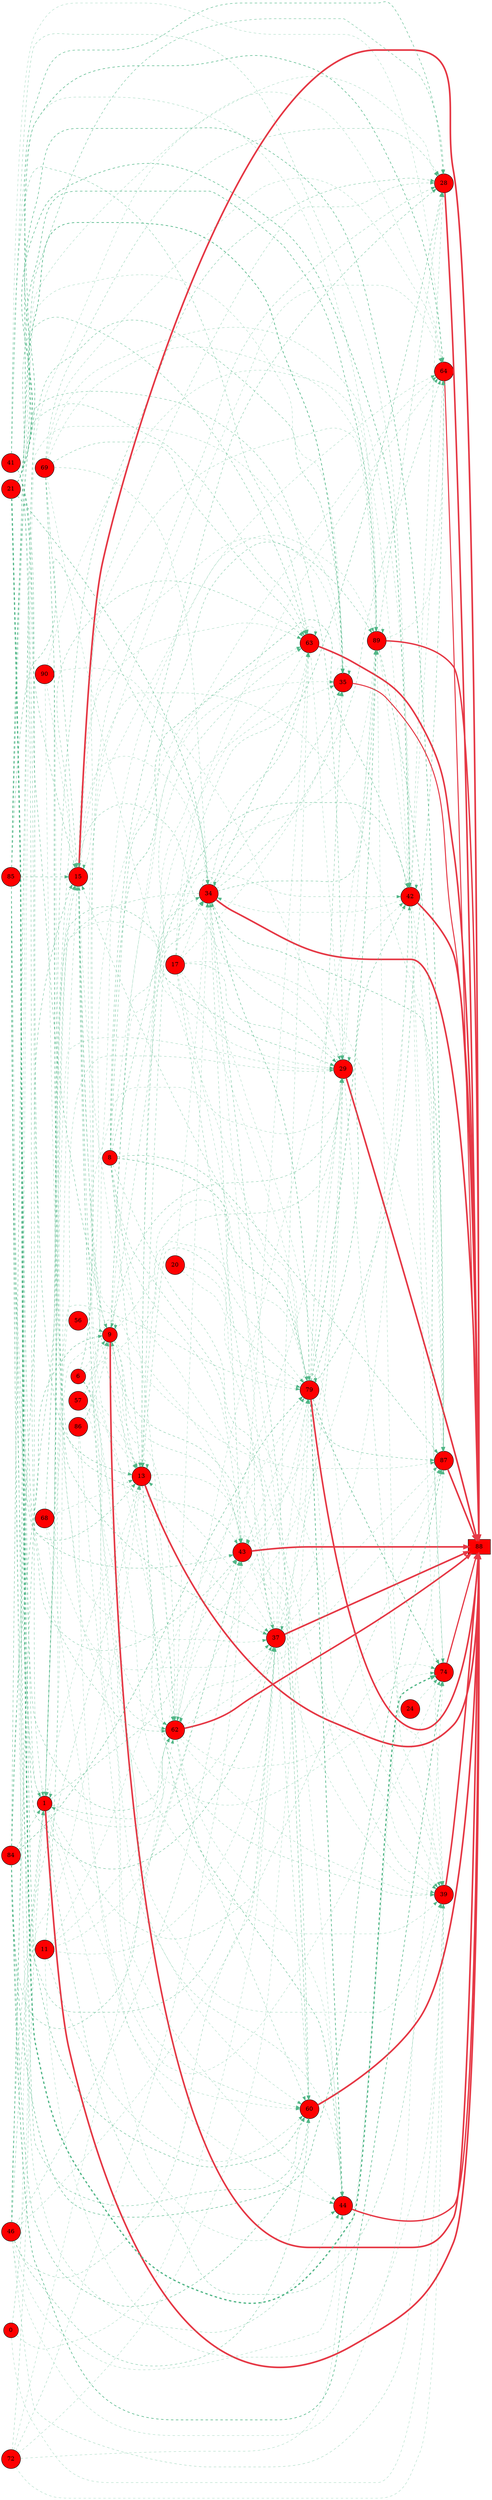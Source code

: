 digraph G{
rankdir=LR;
0 [style=filled, shape=circle, fillcolor="#fe0000", label="0"];
1 [style=filled, shape=circle, fillcolor="#fe0000", label="1"];
6 [style=filled, shape=circle, fillcolor="#fe0000", label="6"];
8 [style=filled, shape=circle, fillcolor="#fe0000", label="8"];
9 [style=filled, shape=circle, fillcolor="#fe0000", label="9"];
11 [style=filled, shape=circle, fillcolor="#fe0000", label="11"];
13 [style=filled, shape=circle, fillcolor="#fe0000", label="13"];
15 [style=filled, shape=circle, fillcolor="#fe0000", label="15"];
17 [style=filled, shape=circle, fillcolor="#fe0000", label="17"];
20 [style=filled, shape=circle, fillcolor="#fe0000", label="20"];
21 [style=filled, shape=circle, fillcolor="#fe0000", label="21"];
24 [style=filled, shape=circle, fillcolor="#fe0000", label="24"];
28 [style=filled, shape=circle, fillcolor="#fe0000", label="28"];
29 [style=filled, shape=circle, fillcolor="#fe0000", label="29"];
34 [style=filled, shape=circle, fillcolor="#fe0000", label="34"];
35 [style=filled, shape=circle, fillcolor="#fe0000", label="35"];
37 [style=filled, shape=circle, fillcolor="#fe0000", label="37"];
39 [style=filled, shape=circle, fillcolor="#fe0000", label="39"];
41 [style=filled, shape=circle, fillcolor="#fe0000", label="41"];
42 [style=filled, shape=circle, fillcolor="#fe0000", label="42"];
43 [style=filled, shape=circle, fillcolor="#fe0000", label="43"];
44 [style=filled, shape=circle, fillcolor="#fe0000", label="44"];
46 [style=filled, shape=circle, fillcolor="#fe0000", label="46"];
56 [style=filled, shape=circle, fillcolor="#fe0000", label="56"];
57 [style=filled, shape=circle, fillcolor="#fe0000", label="57"];
60 [style=filled, shape=circle, fillcolor="#fe0000", label="60"];
62 [style=filled, shape=circle, fillcolor="#fe0000", label="62"];
63 [style=filled, shape=circle, fillcolor="#fe0000", label="63"];
64 [style=filled, shape=circle, fillcolor="#fe0000", label="64"];
68 [style=filled, shape=circle, fillcolor="#fe0000", label="68"];
69 [style=filled, shape=circle, fillcolor="#fe0000", label="69"];
72 [style=filled, shape=circle, fillcolor="#fe0000", label="72"];
74 [style=filled, shape=circle, fillcolor="#fe0000", label="74"];
79 [style=filled, shape=circle, fillcolor="#fe0000", label="79"];
84 [style=filled, shape=circle, fillcolor="#fe0000", label="84"];
85 [style=filled, shape=circle, fillcolor="#fe0000", label="85"];
86 [style=filled, shape=circle, fillcolor="#fe0000", label="86"];
87 [style=filled, shape=circle, fillcolor="#fe0000", label="87"];
88 [style=filled, shape=box, fillcolor="#fe0000", label="88"];
89 [style=filled, shape=circle, fillcolor="#fe0000", label="89"];
90 [style=filled, shape=circle, fillcolor="#fe0000", label="90"];
15 -> 88 [color="#e63946",penwidth=4.00];
13 -> 88 [color="#e63946",penwidth=3.97];
1 -> 88 [color="#e63946",penwidth=3.97];
29 -> 88 [color="#e63946",penwidth=3.95];
60 -> 88 [color="#e63946",penwidth=3.93];
42 -> 88 [color="#e63946",penwidth=3.93];
34 -> 88 [color="#e63946",penwidth=3.91];
43 -> 88 [color="#e63946",penwidth=3.90];
9 -> 88 [color="#e63946",penwidth=3.90];
37 -> 88 [color="#e63946",penwidth=3.89];
79 -> 88 [color="#e63946",penwidth=3.86];
87 -> 88 [color="#e63946",penwidth=3.84];
63 -> 88 [color="#e63946",penwidth=3.84];
28 -> 88 [color="#e63946",penwidth=3.83];
39 -> 88 [color="#e63946",penwidth=3.75];
62 -> 88 [color="#e63946",penwidth=3.74];
89 -> 88 [color="#e63946",penwidth=3.39];
44 -> 88 [color="#e63946",penwidth=3.30];
74 -> 88 [color="#e63946",penwidth=2.91];
64 -> 88 [color="#e63946",penwidth=2.47];
35 -> 88 [color="#e63946",penwidth=2.43];
46 -> 1 [color="#52b788",style=dashed,penwidth=0.76];
21 -> 1 [color="#52b788",style=dashed,penwidth=0.74];
84 -> 1 [color="#52b788",style=dashed,penwidth=0.72];
41 -> 1 [color="#52b788",style=dashed,penwidth=0.69];
85 -> 1 [color="#52b788",style=dashed,penwidth=0.66];
1 -> 1 [color="#52b788",style=dashed,penwidth=0.64];
72 -> 1 [color="#52b788",style=dashed,penwidth=0.61];
34 -> 1 [color="#52b788",style=dashed,penwidth=0.59];
37 -> 1 [color="#52b788",style=dashed,penwidth=0.58];
29 -> 1 [color="#52b788",style=dashed,penwidth=0.55];
9 -> 1 [color="#52b788",style=dashed,penwidth=0.54];
13 -> 1 [color="#52b788",style=dashed,penwidth=0.51];
0 -> 1 [color="#52b788",style=dashed,penwidth=0.50];
84 -> 9 [color="#52b788",style=dashed,penwidth=0.96];
41 -> 9 [color="#52b788",style=dashed,penwidth=0.91];
37 -> 9 [color="#52b788",style=dashed,penwidth=0.77];
29 -> 9 [color="#52b788",style=dashed,penwidth=0.73];
9 -> 9 [color="#52b788",style=dashed,penwidth=0.72];
86 -> 9 [color="#52b788",style=dashed,penwidth=0.68];
43 -> 9 [color="#52b788",style=dashed,penwidth=0.62];
15 -> 9 [color="#52b788",style=dashed,penwidth=0.51];
57 -> 9 [color="#52b788",style=dashed,penwidth=0.50];
6 -> 9 [color="#52b788",style=dashed,penwidth=0.50];
56 -> 9 [color="#52b788",style=dashed,penwidth=0.50];
41 -> 13 [color="#52b788",style=dashed,penwidth=0.88];
85 -> 13 [color="#52b788",style=dashed,penwidth=0.84];
8 -> 13 [color="#52b788",style=dashed,penwidth=0.73];
9 -> 13 [color="#52b788",style=dashed,penwidth=0.69];
79 -> 13 [color="#52b788",style=dashed,penwidth=0.67];
13 -> 13 [color="#52b788",style=dashed,penwidth=0.67];
46 -> 13 [color="#52b788",style=dashed,penwidth=0.64];
37 -> 13 [color="#52b788",style=dashed,penwidth=0.53];
6 -> 13 [color="#52b788",style=dashed,penwidth=0.50];
68 -> 13 [color="#52b788",style=dashed,penwidth=0.50];
0 -> 13 [color="#52b788",style=dashed,penwidth=0.50];
63 -> 13 [color="#52b788",style=dashed,penwidth=0.50];
57 -> 13 [color="#52b788",style=dashed,penwidth=0.50];
84 -> 15 [color="#52b788",style=dashed,penwidth=0.90];
41 -> 15 [color="#52b788",style=dashed,penwidth=0.84];
69 -> 15 [color="#52b788",style=dashed,penwidth=0.81];
85 -> 15 [color="#52b788",style=dashed,penwidth=0.81];
1 -> 15 [color="#52b788",style=dashed,penwidth=0.78];
29 -> 15 [color="#52b788",style=dashed,penwidth=0.69];
79 -> 15 [color="#52b788",style=dashed,penwidth=0.67];
13 -> 15 [color="#52b788",style=dashed,penwidth=0.65];
11 -> 15 [color="#52b788",style=dashed,penwidth=0.56];
15 -> 15 [color="#52b788",style=dashed,penwidth=0.50];
68 -> 15 [color="#52b788",style=dashed,penwidth=0.50];
90 -> 15 [color="#52b788",style=dashed,penwidth=0.50];
21 -> 28 [color="#52b788",style=dashed,penwidth=1.12];
34 -> 28 [color="#52b788",style=dashed,penwidth=0.92];
85 -> 28 [color="#52b788",style=dashed,penwidth=0.89];
8 -> 28 [color="#52b788",style=dashed,penwidth=0.81];
1 -> 28 [color="#52b788",style=dashed,penwidth=0.78];
89 -> 28 [color="#52b788",style=dashed,penwidth=0.65];
69 -> 28 [color="#52b788",style=dashed,penwidth=0.64];
6 -> 28 [color="#52b788",style=dashed,penwidth=0.62];
15 -> 28 [color="#52b788",style=dashed,penwidth=0.59];
42 -> 28 [color="#52b788",style=dashed,penwidth=0.56];
46 -> 28 [color="#52b788",style=dashed,penwidth=0.50];
46 -> 29 [color="#52b788",style=dashed,penwidth=0.82];
85 -> 29 [color="#52b788",style=dashed,penwidth=0.80];
17 -> 29 [color="#52b788",style=dashed,penwidth=0.69];
29 -> 29 [color="#52b788",style=dashed,penwidth=0.67];
37 -> 29 [color="#52b788",style=dashed,penwidth=0.65];
13 -> 29 [color="#52b788",style=dashed,penwidth=0.63];
79 -> 29 [color="#52b788",style=dashed,penwidth=0.62];
11 -> 29 [color="#52b788",style=dashed,penwidth=0.58];
43 -> 29 [color="#52b788",style=dashed,penwidth=0.55];
68 -> 29 [color="#52b788",style=dashed,penwidth=0.50];
90 -> 29 [color="#52b788",style=dashed,penwidth=0.50];
63 -> 29 [color="#52b788",style=dashed,penwidth=0.50];
57 -> 29 [color="#52b788",style=dashed,penwidth=0.50];
21 -> 34 [color="#52b788",style=dashed,penwidth=1.04];
85 -> 34 [color="#52b788",style=dashed,penwidth=0.87];
34 -> 34 [color="#52b788",style=dashed,penwidth=0.81];
8 -> 34 [color="#52b788",style=dashed,penwidth=0.75];
13 -> 34 [color="#52b788",style=dashed,penwidth=0.69];
9 -> 34 [color="#52b788",style=dashed,penwidth=0.64];
69 -> 34 [color="#52b788",style=dashed,penwidth=0.59];
29 -> 34 [color="#52b788",style=dashed,penwidth=0.51];
15 -> 34 [color="#52b788",style=dashed,penwidth=0.50];
20 -> 34 [color="#52b788",style=dashed,penwidth=0.50];
42 -> 34 [color="#52b788",style=dashed,penwidth=0.50];
62 -> 34 [color="#52b788",style=dashed,penwidth=0.50];
17 -> 34 [color="#52b788",style=dashed,penwidth=0.50];
37 -> 34 [color="#52b788",style=dashed,penwidth=0.50];
21 -> 35 [color="#52b788",style=dashed,penwidth=1.64];
84 -> 35 [color="#52b788",style=dashed,penwidth=0.89];
79 -> 35 [color="#52b788",style=dashed,penwidth=0.77];
34 -> 35 [color="#52b788",style=dashed,penwidth=0.72];
8 -> 35 [color="#52b788",style=dashed,penwidth=0.50];
85 -> 35 [color="#52b788",style=dashed,penwidth=0.50];
35 -> 35 [color="#52b788",style=dashed,penwidth=0.50];
46 -> 35 [color="#52b788",style=dashed,penwidth=0.50];
17 -> 35 [color="#52b788",style=dashed,penwidth=0.50];
15 -> 35 [color="#52b788",style=dashed,penwidth=0.50];
9 -> 35 [color="#52b788",style=dashed,penwidth=0.50];
21 -> 37 [color="#52b788",style=dashed,penwidth=0.96];
69 -> 37 [color="#52b788",style=dashed,penwidth=0.84];
85 -> 37 [color="#52b788",style=dashed,penwidth=0.81];
8 -> 37 [color="#52b788",style=dashed,penwidth=0.70];
46 -> 37 [color="#52b788",style=dashed,penwidth=0.65];
62 -> 37 [color="#52b788",style=dashed,penwidth=0.54];
37 -> 37 [color="#52b788",style=dashed,penwidth=0.51];
11 -> 37 [color="#52b788",style=dashed,penwidth=0.50];
15 -> 37 [color="#52b788",style=dashed,penwidth=0.50];
6 -> 37 [color="#52b788",style=dashed,penwidth=0.50];
43 -> 37 [color="#52b788",style=dashed,penwidth=0.50];
68 -> 37 [color="#52b788",style=dashed,penwidth=0.50];
0 -> 37 [color="#52b788",style=dashed,penwidth=0.50];
90 -> 37 [color="#52b788",style=dashed,penwidth=0.50];
1 -> 39 [color="#52b788",style=dashed,penwidth=0.73];
8 -> 39 [color="#52b788",style=dashed,penwidth=0.64];
9 -> 39 [color="#52b788",style=dashed,penwidth=0.61];
29 -> 39 [color="#52b788",style=dashed,penwidth=0.60];
46 -> 39 [color="#52b788",style=dashed,penwidth=0.56];
79 -> 39 [color="#52b788",style=dashed,penwidth=0.56];
20 -> 39 [color="#52b788",style=dashed,penwidth=0.51];
72 -> 39 [color="#52b788",style=dashed,penwidth=0.50];
62 -> 39 [color="#52b788",style=dashed,penwidth=0.50];
17 -> 39 [color="#52b788",style=dashed,penwidth=0.50];
15 -> 39 [color="#52b788",style=dashed,penwidth=0.50];
6 -> 39 [color="#52b788",style=dashed,penwidth=0.50];
37 -> 39 [color="#52b788",style=dashed,penwidth=0.50];
11 -> 39 [color="#52b788",style=dashed,penwidth=0.50];
42 -> 39 [color="#52b788",style=dashed,penwidth=0.50];
0 -> 39 [color="#52b788",style=dashed,penwidth=0.50];
21 -> 42 [color="#52b788",style=dashed,penwidth=1.30];
8 -> 42 [color="#52b788",style=dashed,penwidth=0.95];
79 -> 42 [color="#52b788",style=dashed,penwidth=0.91];
13 -> 42 [color="#52b788",style=dashed,penwidth=0.88];
41 -> 42 [color="#52b788",style=dashed,penwidth=0.61];
42 -> 42 [color="#52b788",style=dashed,penwidth=0.58];
9 -> 42 [color="#52b788",style=dashed,penwidth=0.57];
69 -> 42 [color="#52b788",style=dashed,penwidth=0.52];
29 -> 42 [color="#52b788",style=dashed,penwidth=0.50];
89 -> 42 [color="#52b788",style=dashed,penwidth=0.50];
37 -> 42 [color="#52b788",style=dashed,penwidth=0.50];
90 -> 42 [color="#52b788",style=dashed,penwidth=0.50];
21 -> 43 [color="#52b788",style=dashed,penwidth=0.83];
84 -> 43 [color="#52b788",style=dashed,penwidth=0.80];
69 -> 43 [color="#52b788",style=dashed,penwidth=0.72];
85 -> 43 [color="#52b788",style=dashed,penwidth=0.71];
1 -> 43 [color="#52b788",style=dashed,penwidth=0.69];
34 -> 43 [color="#52b788",style=dashed,penwidth=0.66];
46 -> 43 [color="#52b788",style=dashed,penwidth=0.63];
8 -> 43 [color="#52b788",style=dashed,penwidth=0.61];
72 -> 43 [color="#52b788",style=dashed,penwidth=0.57];
79 -> 43 [color="#52b788",style=dashed,penwidth=0.57];
13 -> 43 [color="#52b788",style=dashed,penwidth=0.56];
11 -> 43 [color="#52b788",style=dashed,penwidth=0.50];
15 -> 43 [color="#52b788",style=dashed,penwidth=0.50];
43 -> 43 [color="#52b788",style=dashed,penwidth=0.50];
79 -> 44 [color="#52b788",style=dashed,penwidth=1.68];
13 -> 44 [color="#52b788",style=dashed,penwidth=1.04];
85 -> 44 [color="#52b788",style=dashed,penwidth=0.61];
15 -> 44 [color="#52b788",style=dashed,penwidth=0.57];
1 -> 44 [color="#52b788",style=dashed,penwidth=0.51];
6 -> 44 [color="#52b788",style=dashed,penwidth=0.50];
46 -> 44 [color="#52b788",style=dashed,penwidth=0.50];
17 -> 44 [color="#52b788",style=dashed,penwidth=0.50];
86 -> 44 [color="#52b788",style=dashed,penwidth=0.50];
62 -> 44 [color="#52b788",style=dashed,penwidth=0.50];
21 -> 60 [color="#52b788",style=dashed,penwidth=1.03];
84 -> 60 [color="#52b788",style=dashed,penwidth=0.99];
85 -> 60 [color="#52b788",style=dashed,penwidth=0.86];
34 -> 60 [color="#52b788",style=dashed,penwidth=0.82];
46 -> 60 [color="#52b788",style=dashed,penwidth=0.81];
17 -> 60 [color="#52b788",style=dashed,penwidth=0.68];
62 -> 60 [color="#52b788",style=dashed,penwidth=0.66];
37 -> 60 [color="#52b788",style=dashed,penwidth=0.64];
11 -> 60 [color="#52b788",style=dashed,penwidth=0.59];
86 -> 60 [color="#52b788",style=dashed,penwidth=0.57];
43 -> 60 [color="#52b788",style=dashed,penwidth=0.53];
68 -> 60 [color="#52b788",style=dashed,penwidth=0.50];
57 -> 60 [color="#52b788",style=dashed,penwidth=0.50];
21 -> 62 [color="#52b788",style=dashed,penwidth=0.81];
41 -> 62 [color="#52b788",style=dashed,penwidth=0.72];
1 -> 62 [color="#52b788",style=dashed,penwidth=0.66];
69 -> 62 [color="#52b788",style=dashed,penwidth=0.62];
8 -> 62 [color="#52b788",style=dashed,penwidth=0.58];
9 -> 62 [color="#52b788",style=dashed,penwidth=0.55];
13 -> 62 [color="#52b788",style=dashed,penwidth=0.53];
29 -> 62 [color="#52b788",style=dashed,penwidth=0.52];
79 -> 62 [color="#52b788",style=dashed,penwidth=0.51];
72 -> 62 [color="#52b788",style=dashed,penwidth=0.50];
62 -> 62 [color="#52b788",style=dashed,penwidth=0.50];
15 -> 62 [color="#52b788",style=dashed,penwidth=0.50];
6 -> 62 [color="#52b788",style=dashed,penwidth=0.50];
11 -> 62 [color="#52b788",style=dashed,penwidth=0.50];
42 -> 62 [color="#52b788",style=dashed,penwidth=0.50];
21 -> 63 [color="#52b788",style=dashed,penwidth=0.84];
41 -> 63 [color="#52b788",style=dashed,penwidth=0.76];
69 -> 63 [color="#52b788",style=dashed,penwidth=0.75];
85 -> 63 [color="#52b788",style=dashed,penwidth=0.72];
1 -> 63 [color="#52b788",style=dashed,penwidth=0.70];
34 -> 63 [color="#52b788",style=dashed,penwidth=0.66];
17 -> 63 [color="#52b788",style=dashed,penwidth=0.60];
9 -> 63 [color="#52b788",style=dashed,penwidth=0.59];
37 -> 63 [color="#52b788",style=dashed,penwidth=0.56];
43 -> 63 [color="#52b788",style=dashed,penwidth=0.50];
15 -> 63 [color="#52b788",style=dashed,penwidth=0.50];
6 -> 63 [color="#52b788",style=dashed,penwidth=0.50];
63 -> 63 [color="#52b788",style=dashed,penwidth=0.50];
21 -> 64 [color="#52b788",style=dashed,penwidth=1.34];
79 -> 64 [color="#52b788",style=dashed,penwidth=0.84];
34 -> 64 [color="#52b788",style=dashed,penwidth=0.68];
85 -> 64 [color="#52b788",style=dashed,penwidth=0.50];
42 -> 64 [color="#52b788",style=dashed,penwidth=0.50];
69 -> 64 [color="#52b788",style=dashed,penwidth=0.50];
6 -> 64 [color="#52b788",style=dashed,penwidth=0.50];
41 -> 64 [color="#52b788",style=dashed,penwidth=0.50];
9 -> 64 [color="#52b788",style=dashed,penwidth=0.50];
86 -> 64 [color="#52b788",style=dashed,penwidth=0.50];
89 -> 64 [color="#52b788",style=dashed,penwidth=0.50];
17 -> 64 [color="#52b788",style=dashed,penwidth=0.50];
21 -> 74 [color="#52b788",style=dashed,penwidth=3.00];
84 -> 74 [color="#52b788",style=dashed,penwidth=1.46];
79 -> 74 [color="#52b788",style=dashed,penwidth=1.32];
89 -> 74 [color="#52b788",style=dashed,penwidth=0.92];
1 -> 74 [color="#52b788",style=dashed,penwidth=0.50];
46 -> 74 [color="#52b788",style=dashed,penwidth=0.50];
24 -> 74 [color="#52b788",style=dashed,penwidth=0.50];
42 -> 74 [color="#52b788",style=dashed,penwidth=0.50];
15 -> 74 [color="#52b788",style=dashed,penwidth=0.50];
62 -> 74 [color="#52b788",style=dashed,penwidth=0.50];
34 -> 79 [color="#52b788",style=dashed,penwidth=1.09];
84 -> 79 [color="#52b788",style=dashed,penwidth=1.08];
8 -> 79 [color="#52b788",style=dashed,penwidth=1.06];
79 -> 79 [color="#52b788",style=dashed,penwidth=0.98];
1 -> 79 [color="#52b788",style=dashed,penwidth=0.60];
6 -> 79 [color="#52b788",style=dashed,penwidth=0.56];
9 -> 79 [color="#52b788",style=dashed,penwidth=0.54];
20 -> 79 [color="#52b788",style=dashed,penwidth=0.51];
69 -> 79 [color="#52b788",style=dashed,penwidth=0.50];
46 -> 79 [color="#52b788",style=dashed,penwidth=0.50];
72 -> 79 [color="#52b788",style=dashed,penwidth=0.50];
17 -> 79 [color="#52b788",style=dashed,penwidth=0.50];
37 -> 79 [color="#52b788",style=dashed,penwidth=0.50];
11 -> 79 [color="#52b788",style=dashed,penwidth=0.50];
21 -> 87 [color="#52b788",style=dashed,penwidth=1.26];
84 -> 87 [color="#52b788",style=dashed,penwidth=1.17];
34 -> 87 [color="#52b788",style=dashed,penwidth=0.95];
8 -> 87 [color="#52b788",style=dashed,penwidth=0.84];
79 -> 87 [color="#52b788",style=dashed,penwidth=0.83];
1 -> 87 [color="#52b788",style=dashed,penwidth=0.60];
15 -> 87 [color="#52b788",style=dashed,penwidth=0.56];
9 -> 87 [color="#52b788",style=dashed,penwidth=0.51];
42 -> 87 [color="#52b788",style=dashed,penwidth=0.50];
62 -> 87 [color="#52b788",style=dashed,penwidth=0.50];
72 -> 87 [color="#52b788",style=dashed,penwidth=0.50];
17 -> 87 [color="#52b788",style=dashed,penwidth=0.50];
37 -> 87 [color="#52b788",style=dashed,penwidth=0.50];
21 -> 89 [color="#52b788",style=dashed,penwidth=1.28];
79 -> 89 [color="#52b788",style=dashed,penwidth=1.12];
34 -> 89 [color="#52b788",style=dashed,penwidth=0.88];
8 -> 89 [color="#52b788",style=dashed,penwidth=0.78];
15 -> 89 [color="#52b788",style=dashed,penwidth=0.54];
41 -> 89 [color="#52b788",style=dashed,penwidth=0.53];
69 -> 89 [color="#52b788",style=dashed,penwidth=0.50];
6 -> 89 [color="#52b788",style=dashed,penwidth=0.50];
29 -> 89 [color="#52b788",style=dashed,penwidth=0.50];
89 -> 89 [color="#52b788",style=dashed,penwidth=0.50];
62 -> 89 [color="#52b788",style=dashed,penwidth=0.50];
39 -> 89 [color="#52b788",style=dashed,penwidth=0.50];
17 -> 89 [color="#52b788",style=dashed,penwidth=0.50];
}